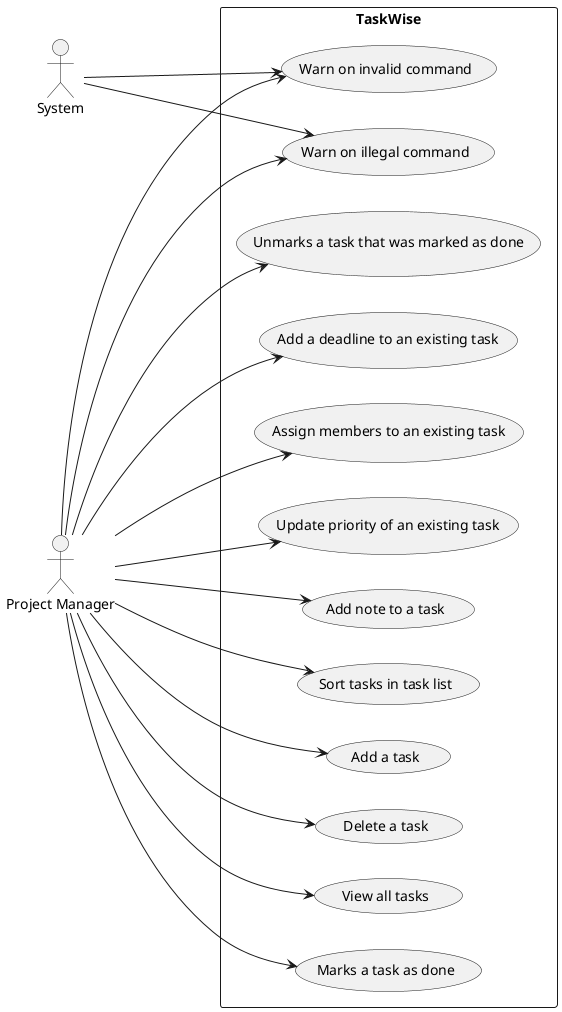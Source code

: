 @startuml
left to right direction

:System: as System
:Project Manager: as User

rectangle TaskWise {
    usecase "Add a task" as UC01
    usecase "Delete a task" as UC02
    usecase "View all tasks" as UC03
    usecase "Marks a task as done" as UC04
    usecase "Unmarks a task that was marked as done" as UC05
    usecase "Warn on invalid command" as UC06
    usecase "Warn on illegal command" as UC07
    usecase "Add a deadline to an existing task" as UC08
    usecase "Assign members to an existing task" as UC09
    usecase "Update priority of an existing task" as UC10
    usecase "Add note to a task" as UC11
    usecase "Sort tasks in task list" as UC12
}

User ---> UC01
User ---> UC02
User ---> UC03
User ---> UC04
User ---> UC05
User ---> UC06
User ---> UC07
User ---> UC08
User ---> UC09
User ---> UC10
User ---> UC11
User ---> UC12

System ---> UC06
System ---> UC07
@enduml
